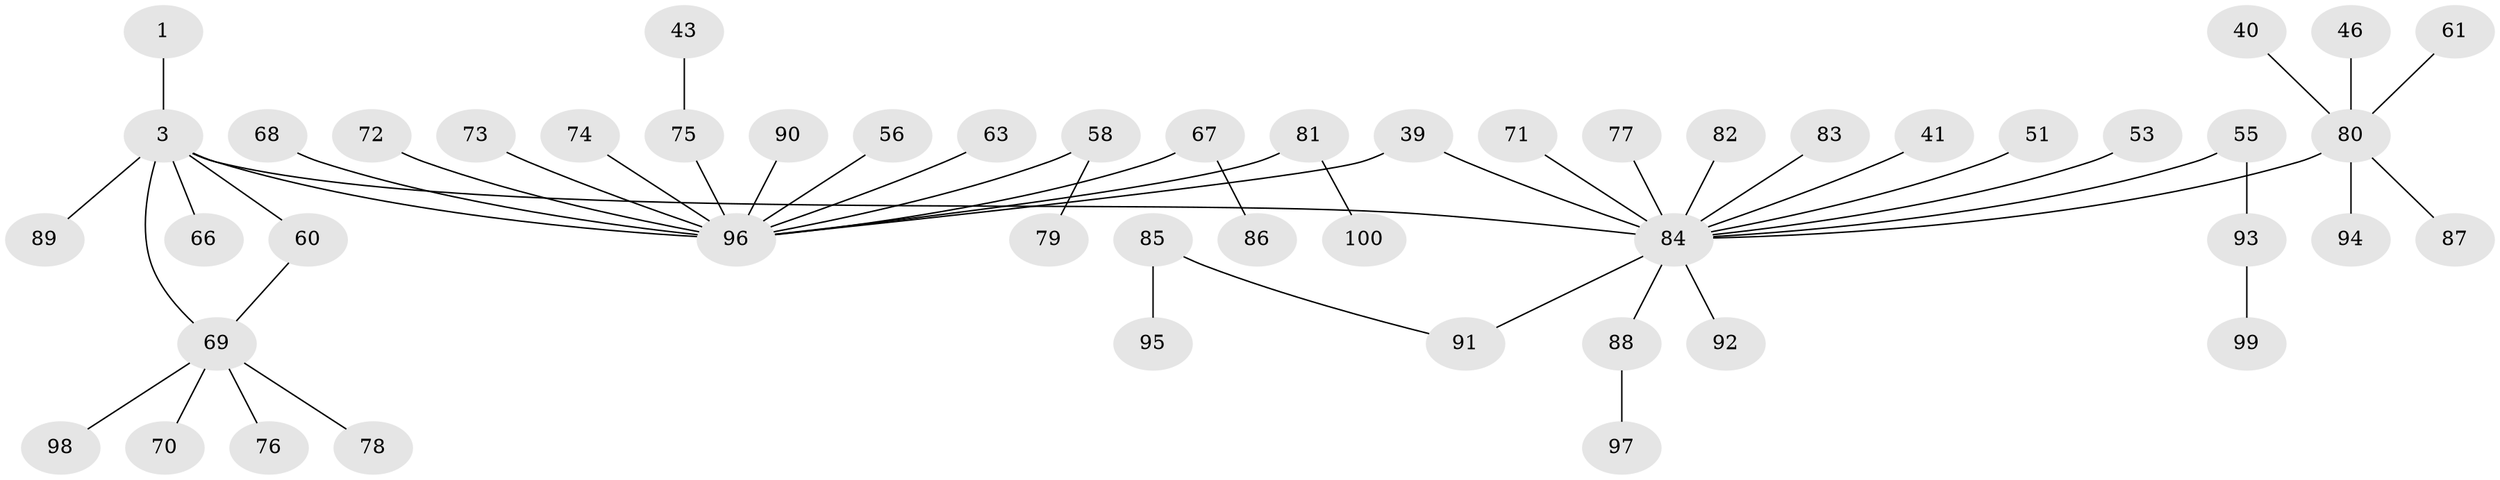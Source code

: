 // original degree distribution, {1: 0.45, 6: 0.02, 7: 0.01, 8: 0.01, 2: 0.28, 5: 0.04, 3: 0.12, 4: 0.07}
// Generated by graph-tools (version 1.1) at 2025/42/03/09/25 04:42:03]
// undirected, 50 vertices, 51 edges
graph export_dot {
graph [start="1"]
  node [color=gray90,style=filled];
  1;
  3 [super="+2"];
  39;
  40;
  41;
  43;
  46;
  51;
  53;
  55;
  56;
  58;
  60;
  61;
  63;
  66;
  67 [super="+57"];
  68;
  69 [super="+10+22+45+47+62+64"];
  70;
  71;
  72;
  73;
  74;
  75 [super="+21"];
  76;
  77;
  78;
  79;
  80 [super="+33+42+65"];
  81 [super="+36+44"];
  82;
  83;
  84 [super="+49+50+11+23"];
  85;
  86;
  87;
  88;
  89;
  90 [super="+5"];
  91 [super="+54"];
  92;
  93;
  94;
  95;
  96 [super="+48+59"];
  97;
  98;
  99;
  100;
  1 -- 3;
  3 -- 60;
  3 -- 66;
  3 -- 89;
  3 -- 84 [weight=4];
  3 -- 96 [weight=2];
  3 -- 69;
  39 -- 96;
  39 -- 84;
  40 -- 80;
  41 -- 84;
  43 -- 75;
  46 -- 80;
  51 -- 84;
  53 -- 84;
  55 -- 93;
  55 -- 84;
  56 -- 96;
  58 -- 79;
  58 -- 96;
  60 -- 69;
  61 -- 80;
  63 -- 96;
  67 -- 96;
  67 -- 86;
  68 -- 96;
  69 -- 78;
  69 -- 70;
  69 -- 98;
  69 -- 76;
  71 -- 84;
  72 -- 96;
  73 -- 96;
  74 -- 96;
  75 -- 96;
  77 -- 84;
  80 -- 87;
  80 -- 84 [weight=2];
  80 -- 94;
  81 -- 100;
  81 -- 96;
  82 -- 84;
  83 -- 84;
  84 -- 88;
  84 -- 92;
  84 -- 91;
  85 -- 95;
  85 -- 91;
  88 -- 97;
  90 -- 96;
  93 -- 99;
}
